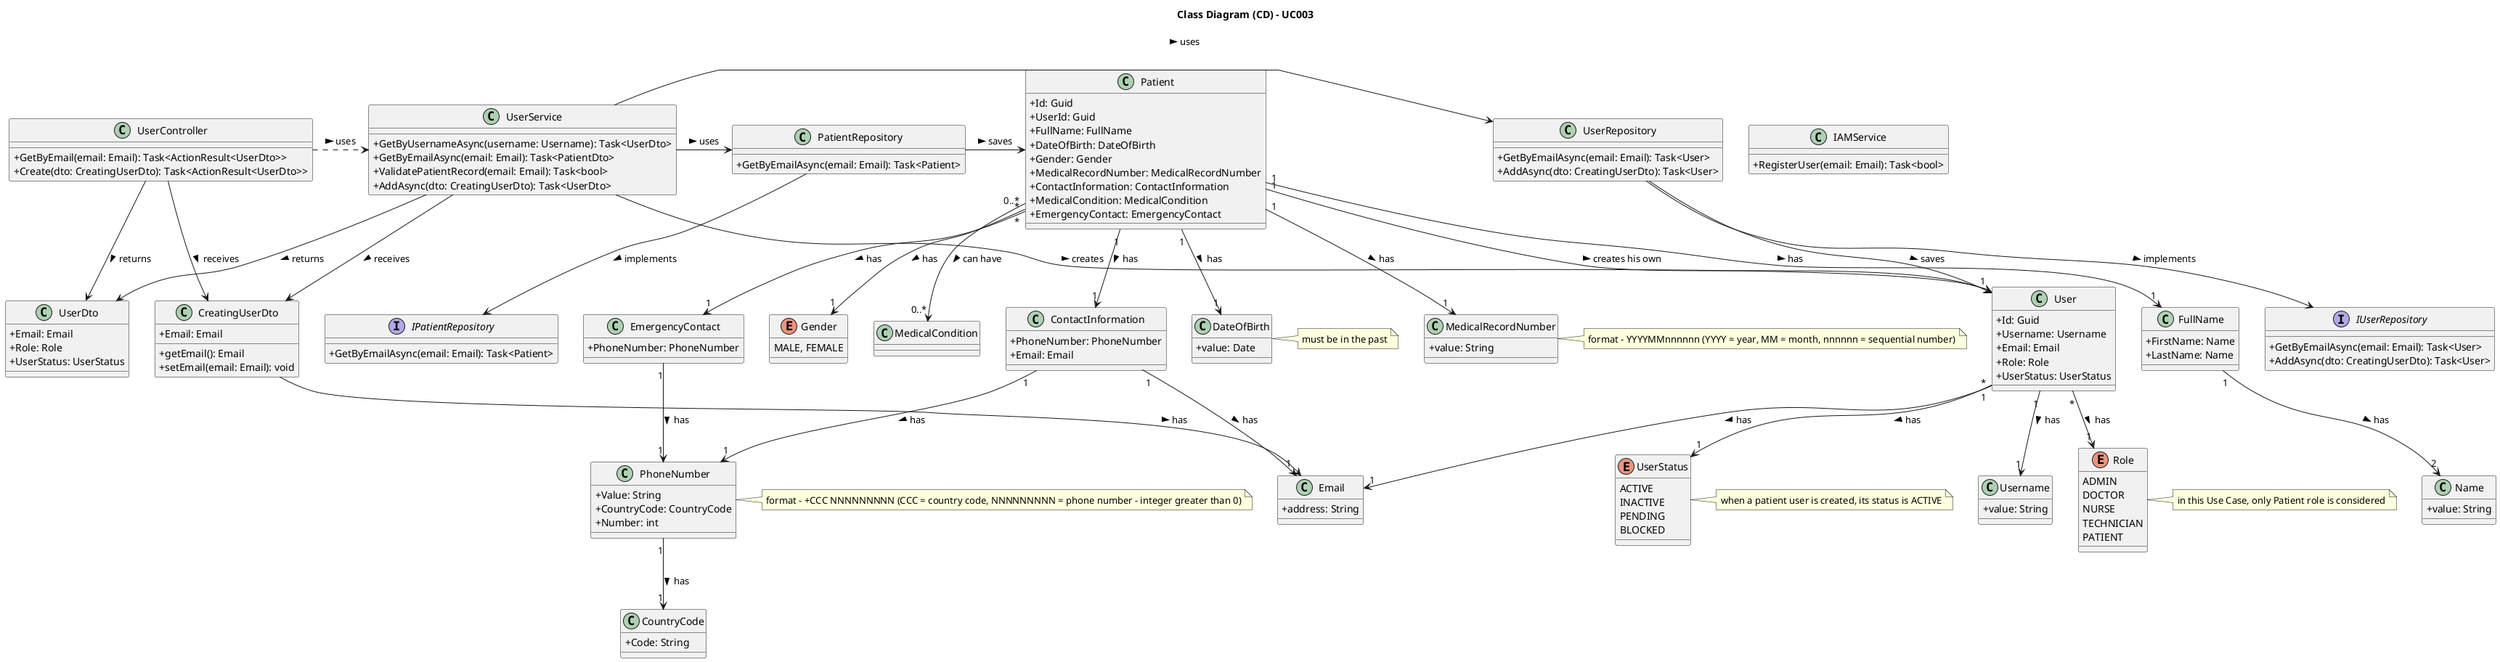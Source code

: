 @startuml uc003-class-diagram

skinparam packageStyle rectangle
skinparam shadowing false

skinparam classAttributeIconSize 0

title Class Diagram (CD) - UC003

class UserController {
    +GetByEmail(email: Email): Task<ActionResult<UserDto>>
    +Create(dto: CreatingUserDto): Task<ActionResult<UserDto>>
}

class UserService {
    +GetByUsernameAsync(username: Username): Task<UserDto>
    +GetByEmailAsync(email: Email): Task<PatientDto>
    +ValidatePatientRecord(email: Email): Task<bool>
    +AddAsync(dto: CreatingUserDto): Task<UserDto>
}

class IAMService {
    +RegisterUser(email: Email): Task<bool>
}

class PatientRepository {
    +GetByEmailAsync(email: Email): Task<Patient>
}

interface IPatientRepository {
    +GetByEmailAsync(email: Email): Task<Patient>
}

class UserRepository {
    +GetByEmailAsync(email: Email): Task<User>
    +AddAsync(dto: CreatingUserDto): Task<User>
}

interface IUserRepository {
    +GetByEmailAsync(email: Email): Task<User>
    +AddAsync(dto: CreatingUserDto): Task<User>
}

class CreatingUserDto {
    +Email: Email
    +getEmail(): Email
    +setEmail(email: Email): void
}

class User {
    +Id: Guid
    +Username: Username
    +Email: Email
    +Role: Role
    +UserStatus: UserStatus
}

class UserDto {
    +Email: Email
    +Role: Role
    +UserStatus: UserStatus
}

class Patient {
    +Id: Guid
    +UserId: Guid
    +FullName: FullName
    +DateOfBirth: DateOfBirth
    +Gender: Gender
    +MedicalRecordNumber: MedicalRecordNumber
    +ContactInformation: ContactInformation
    +MedicalCondition: MedicalCondition
    +EmergencyContact: EmergencyContact
'    +AppointmentHistory: AppointmentHistory
}

class Username {
    +value: String
}

class Email {
    +address: String
}

enum Role {
    ADMIN
    DOCTOR
    NURSE
    TECHNICIAN
    PATIENT
}
note right of Role: in this Use Case, only Patient role is considered

enum UserStatus {
    ACTIVE
    INACTIVE
    PENDING
    BLOCKED
}
note right of UserStatus: when a patient user is created, its status is ACTIVE

class FullName {
    +FirstName: Name
    +LastName: Name
}

class Name {
    +value: String
}

class DateOfBirth {
    +value: Date
}
note right of DateOfBirth: must be in the past

enum Gender {
    MALE, FEMALE
}

class MedicalRecordNumber {
    +value: String
}
note right of MedicalRecordNumber: format - YYYYMMnnnnnn (YYYY = year, MM = month, nnnnnn = sequential number)

class ContactInformation {
    +PhoneNumber: PhoneNumber
    +Email: Email
}

class PhoneNumber {
    +Value: String
    +CountryCode: CountryCode
    +Number: int
}
note right of PhoneNumber: format - +CCC NNNNNNNNN (CCC = country code, NNNNNNNNN = phone number - integer greater than 0)

class CountryCode {
    +Code: String
}

class EmergencyContact {
    +PhoneNumber: PhoneNumber
}

'class AppointmentHistory {
'    +value: List<Appointment>
'}

UserController .> UserService : > uses

UserController --> CreatingUserDto : > receives
UserController --> UserDto : > returns

UserService -> UserRepository : > uses
UserService -> PatientRepository : > uses
UserService --> CreatingUserDto : > receives
UserService --> User : > creates
UserService --> UserDto : > returns

UserRepository --> IUserRepository : > implements
UserRepository -> User: > saves

PatientRepository --> IPatientRepository : > implements
PatientRepository -> Patient: > saves

CreatingUserDto --> Email: has >

Patient "1" -> "1" User: creates his own >

Patient "1" --> "1" FullName: has >
Patient "1" --> "1" DateOfBirth: has >
Patient "*" --> "1" Gender: has >
Patient "1" --> "1" MedicalRecordNumber: has >
Patient "1" --> "1" ContactInformation: has >
Patient "0..*" --> "0..*" MedicalCondition: can have >
Patient "*" --> "1" EmergencyContact: has >
'Patient "1" --> "1" AppointmentHistory: has >

ContactInformation "1" --> "1" PhoneNumber: has >
ContactInformation "1" --> "1" Email: has >

EmergencyContact "1" --> "1" PhoneNumber: has >

FullName "1" --> "2" Name: has >

PhoneNumber "1" --> "1" CountryCode: has >

User "1" --> "1" Username: has >
User "1" --> "1" Email: has >
User "*" --> "1" Role: has >
User "*" --> "1" UserStatus: has >

@enduml